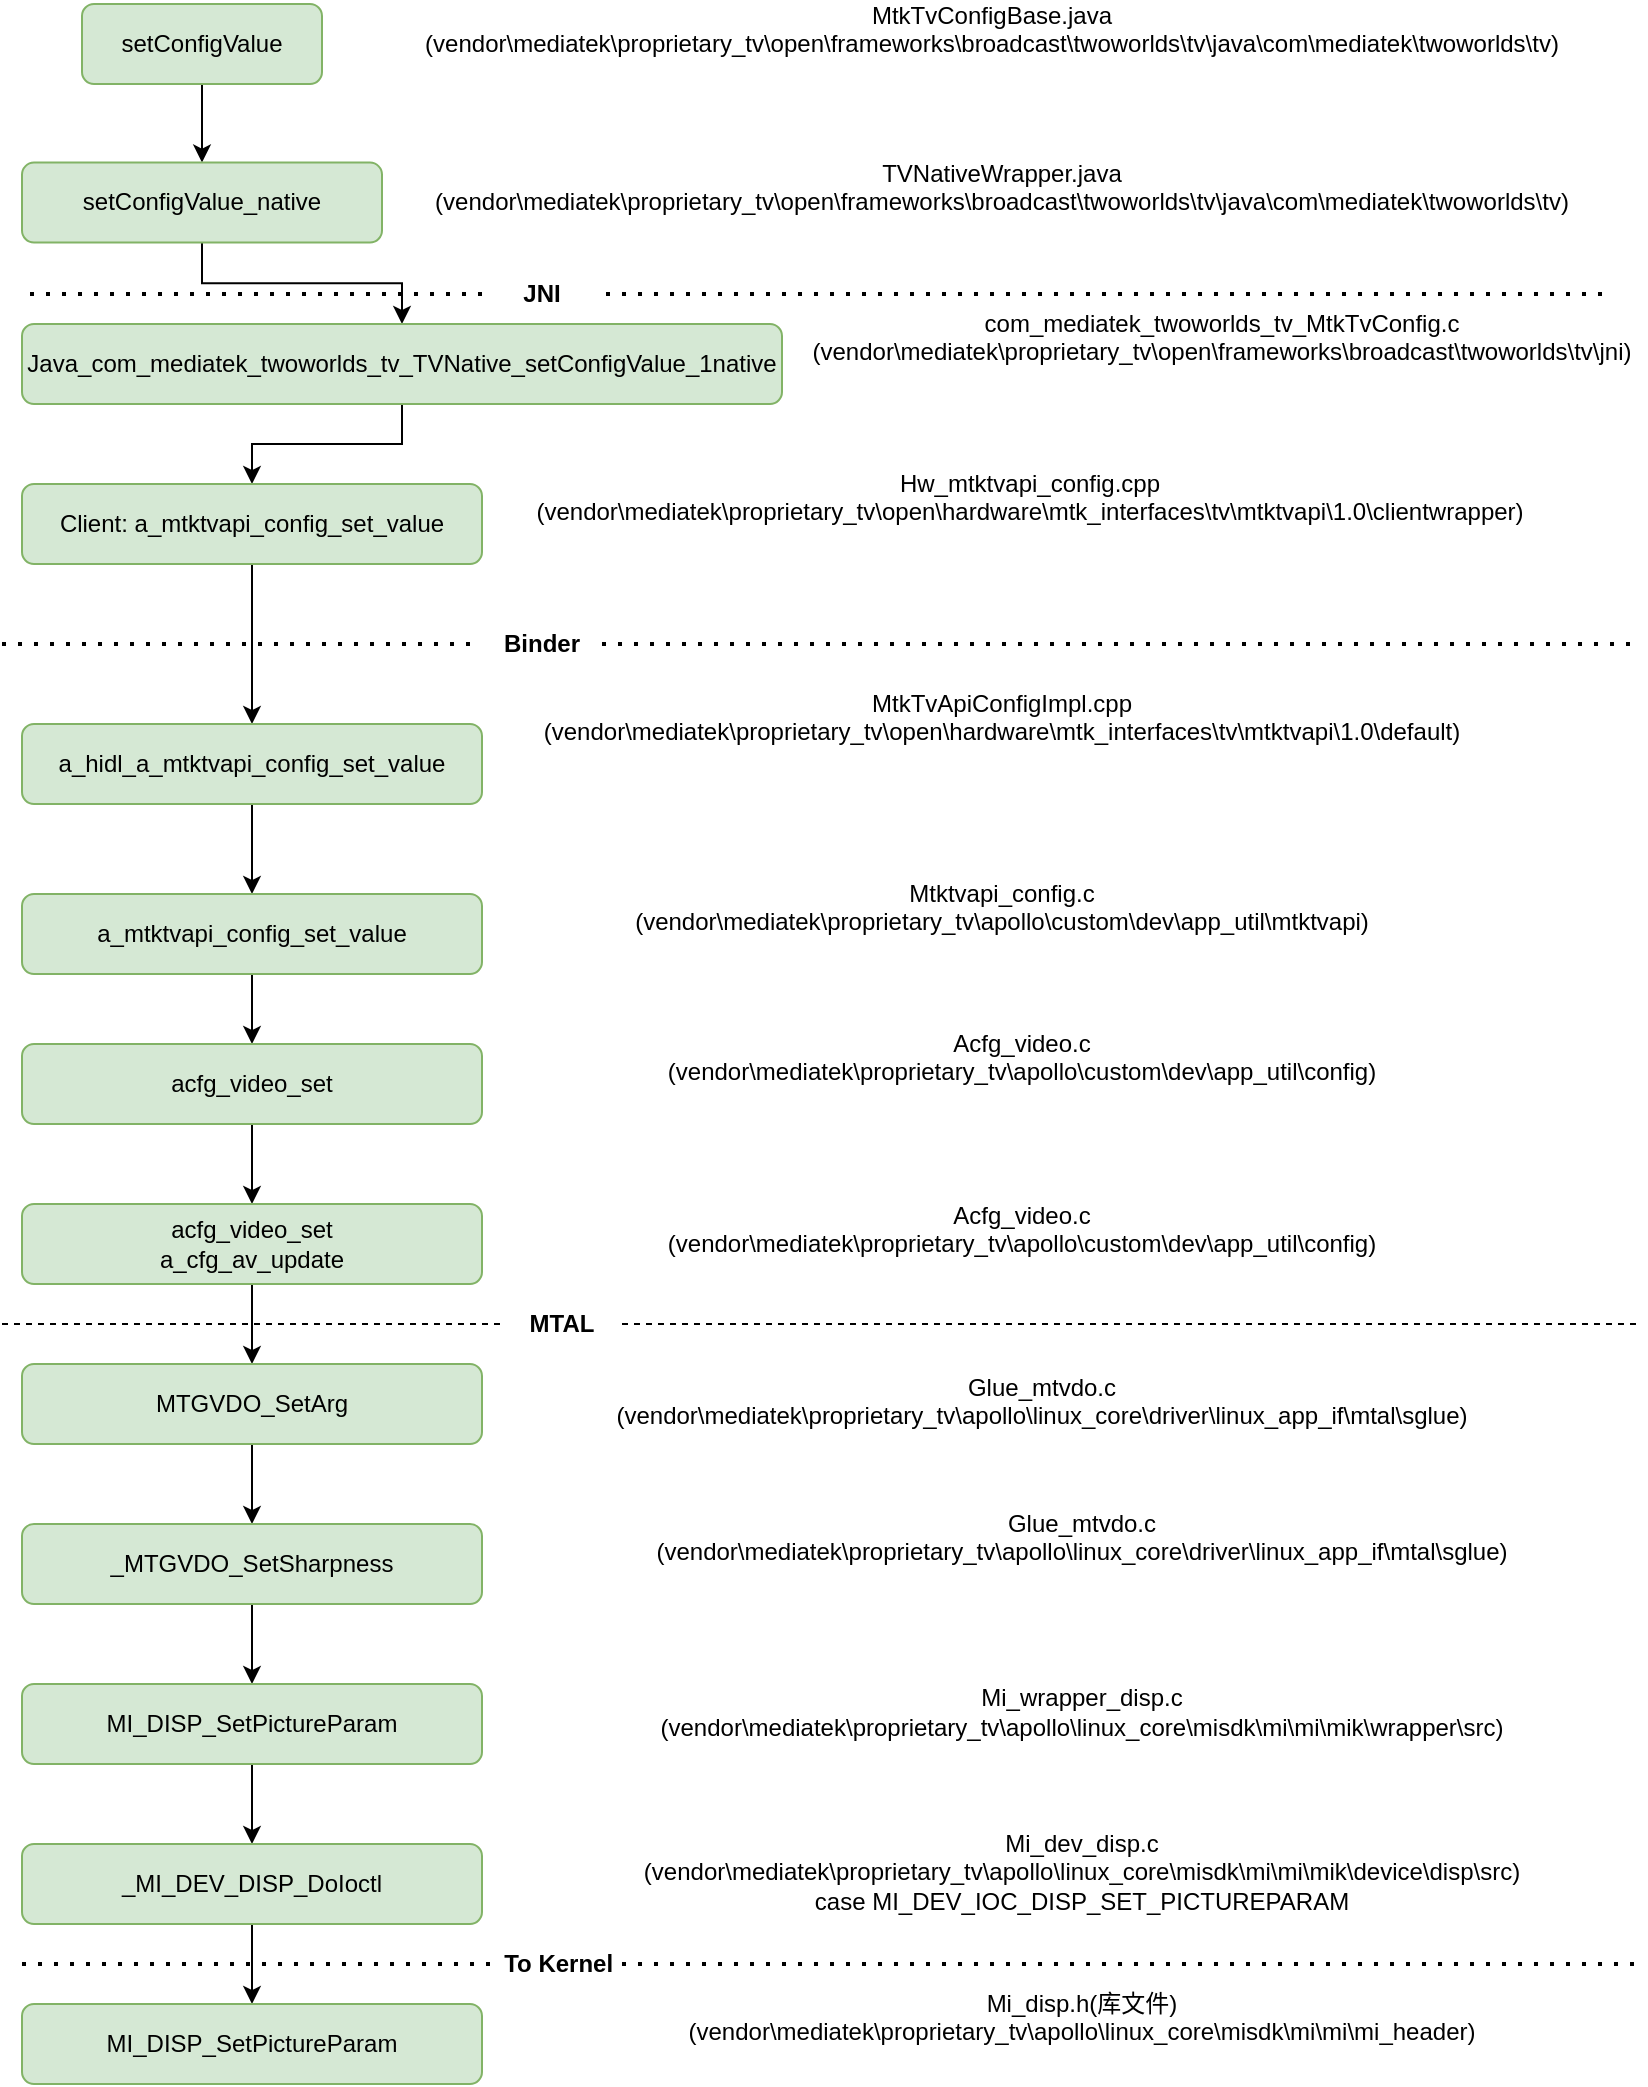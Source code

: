 <mxfile version="20.0.4" type="github">
  <diagram id="i-S-DeW-HnDHJZ4Ts8-F" name="Page-1">
    <mxGraphModel dx="1865" dy="1803" grid="0" gridSize="10" guides="1" tooltips="1" connect="1" arrows="1" fold="1" page="1" pageScale="1" pageWidth="827" pageHeight="1169" math="0" shadow="0">
      <root>
        <mxCell id="0" />
        <mxCell id="1" parent="0" />
        <mxCell id="2V859yG5IAHDhK3OwIjZ-3" value="" style="edgeStyle=orthogonalEdgeStyle;rounded=0;orthogonalLoop=1;jettySize=auto;html=1;" edge="1" parent="1" source="2V859yG5IAHDhK3OwIjZ-1" target="2V859yG5IAHDhK3OwIjZ-2">
          <mxGeometry relative="1" as="geometry" />
        </mxCell>
        <mxCell id="2V859yG5IAHDhK3OwIjZ-1" value="setConfigValue" style="rounded=1;whiteSpace=wrap;html=1;fillColor=#d5e8d4;strokeColor=#82b366;" vertex="1" parent="1">
          <mxGeometry x="30" width="120" height="40" as="geometry" />
        </mxCell>
        <mxCell id="2V859yG5IAHDhK3OwIjZ-8" value="" style="edgeStyle=orthogonalEdgeStyle;rounded=0;orthogonalLoop=1;jettySize=auto;html=1;" edge="1" parent="1" source="2V859yG5IAHDhK3OwIjZ-2" target="2V859yG5IAHDhK3OwIjZ-7">
          <mxGeometry relative="1" as="geometry" />
        </mxCell>
        <mxCell id="2V859yG5IAHDhK3OwIjZ-2" value="setConfigValue_native" style="rounded=1;whiteSpace=wrap;html=1;fillColor=#d5e8d4;strokeColor=#82b366;" vertex="1" parent="1">
          <mxGeometry y="79.29" width="180" height="40" as="geometry" />
        </mxCell>
        <mxCell id="2V859yG5IAHDhK3OwIjZ-4" value="&lt;div&gt;MtkTvConfigBase.java (vendor\mediatek\proprietary_tv\open\frameworks\broadcast\twoworlds\tv\java\com\mediatek\twoworlds\tv)&lt;/div&gt;&lt;div&gt;&lt;br&gt;&lt;/div&gt;" style="text;html=1;strokeColor=none;fillColor=none;align=center;verticalAlign=middle;whiteSpace=wrap;rounded=0;" vertex="1" parent="1">
          <mxGeometry x="380" y="5" width="210" height="30" as="geometry" />
        </mxCell>
        <mxCell id="2V859yG5IAHDhK3OwIjZ-5" value="&lt;div&gt;&lt;div&gt;TVNativeWrapper.java (vendor\mediatek\proprietary_tv\open\frameworks\broadcast\twoworlds\tv\java\com\mediatek\twoworlds\tv)&lt;span style=&quot;&quot;&gt;	&lt;/span&gt;&lt;/div&gt;&lt;/div&gt;&lt;div&gt;&lt;br&gt;&lt;/div&gt;" style="text;html=1;strokeColor=none;fillColor=none;align=center;verticalAlign=middle;whiteSpace=wrap;rounded=0;" vertex="1" parent="1">
          <mxGeometry x="390" y="85" width="200" height="28.58" as="geometry" />
        </mxCell>
        <mxCell id="2V859yG5IAHDhK3OwIjZ-14" value="" style="edgeStyle=orthogonalEdgeStyle;rounded=0;orthogonalLoop=1;jettySize=auto;html=1;" edge="1" parent="1" source="2V859yG5IAHDhK3OwIjZ-7" target="2V859yG5IAHDhK3OwIjZ-13">
          <mxGeometry relative="1" as="geometry" />
        </mxCell>
        <mxCell id="2V859yG5IAHDhK3OwIjZ-7" value="Java_com_mediatek_twoworlds_tv_TVNative_setConfigValue_1native" style="rounded=1;whiteSpace=wrap;html=1;fillColor=#d5e8d4;strokeColor=#82b366;" vertex="1" parent="1">
          <mxGeometry y="160" width="380" height="40" as="geometry" />
        </mxCell>
        <mxCell id="2V859yG5IAHDhK3OwIjZ-9" value="&lt;div&gt;&lt;div&gt;&lt;div&gt;com_mediatek_twoworlds_tv_MtkTvConfig.c (vendor\mediatek\proprietary_tv\open\frameworks\broadcast\twoworlds\tv\jni)&lt;span style=&quot;&quot;&gt;	&lt;/span&gt;&lt;/div&gt;&lt;/div&gt;&lt;/div&gt;&lt;div&gt;&lt;br&gt;&lt;/div&gt;" style="text;html=1;strokeColor=none;fillColor=none;align=center;verticalAlign=middle;whiteSpace=wrap;rounded=0;" vertex="1" parent="1">
          <mxGeometry x="500" y="160" width="200" height="28.58" as="geometry" />
        </mxCell>
        <mxCell id="2V859yG5IAHDhK3OwIjZ-10" value="" style="endArrow=none;dashed=1;html=1;dashPattern=1 3;strokeWidth=2;rounded=0;startArrow=none;" edge="1" parent="1" source="2V859yG5IAHDhK3OwIjZ-11">
          <mxGeometry width="50" height="50" relative="1" as="geometry">
            <mxPoint x="790" y="140" as="sourcePoint" />
            <mxPoint y="145" as="targetPoint" />
          </mxGeometry>
        </mxCell>
        <mxCell id="2V859yG5IAHDhK3OwIjZ-11" value="JNI" style="text;html=1;align=center;verticalAlign=middle;whiteSpace=wrap;rounded=0;fontStyle=1" vertex="1" parent="1">
          <mxGeometry x="230" y="130" width="60" height="30" as="geometry" />
        </mxCell>
        <mxCell id="2V859yG5IAHDhK3OwIjZ-12" value="" style="endArrow=none;dashed=1;html=1;dashPattern=1 3;strokeWidth=2;rounded=0;" edge="1" parent="1" target="2V859yG5IAHDhK3OwIjZ-11">
          <mxGeometry width="50" height="50" relative="1" as="geometry">
            <mxPoint x="790" y="145" as="sourcePoint" />
            <mxPoint y="140" as="targetPoint" />
          </mxGeometry>
        </mxCell>
        <mxCell id="2V859yG5IAHDhK3OwIjZ-19" value="" style="edgeStyle=orthogonalEdgeStyle;rounded=0;orthogonalLoop=1;jettySize=auto;html=1;" edge="1" parent="1" source="2V859yG5IAHDhK3OwIjZ-13" target="2V859yG5IAHDhK3OwIjZ-18">
          <mxGeometry relative="1" as="geometry" />
        </mxCell>
        <mxCell id="2V859yG5IAHDhK3OwIjZ-13" value="Client: a_mtktvapi_config_set_value" style="rounded=1;whiteSpace=wrap;html=1;fillColor=#d5e8d4;strokeColor=#82b366;" vertex="1" parent="1">
          <mxGeometry y="240" width="230" height="40" as="geometry" />
        </mxCell>
        <mxCell id="2V859yG5IAHDhK3OwIjZ-15" value="&lt;div&gt;&lt;div&gt;&lt;div&gt;&lt;div&gt;Hw_mtktvapi_config.cpp (vendor\mediatek\proprietary_tv\open\hardware\mtk_interfaces\tv\mtktvapi\1.0\clientwrapper)&lt;span style=&quot;&quot;&gt;	&lt;/span&gt;&lt;/div&gt;&lt;/div&gt;&lt;/div&gt;&lt;/div&gt;&lt;div&gt;&lt;br&gt;&lt;/div&gt;" style="text;html=1;strokeColor=none;fillColor=none;align=center;verticalAlign=middle;whiteSpace=wrap;rounded=0;" vertex="1" parent="1">
          <mxGeometry x="404" y="240" width="200" height="28.58" as="geometry" />
        </mxCell>
        <mxCell id="2V859yG5IAHDhK3OwIjZ-16" value="" style="endArrow=none;dashed=1;html=1;dashPattern=1 3;strokeWidth=2;rounded=0;startArrow=none;" edge="1" parent="1" source="2V859yG5IAHDhK3OwIjZ-20">
          <mxGeometry width="50" height="50" relative="1" as="geometry">
            <mxPoint x="-10" y="320" as="sourcePoint" />
            <mxPoint x="810" y="320" as="targetPoint" />
            <Array as="points" />
          </mxGeometry>
        </mxCell>
        <mxCell id="2V859yG5IAHDhK3OwIjZ-25" value="" style="edgeStyle=orthogonalEdgeStyle;rounded=0;orthogonalLoop=1;jettySize=auto;html=1;" edge="1" parent="1" source="2V859yG5IAHDhK3OwIjZ-18" target="2V859yG5IAHDhK3OwIjZ-24">
          <mxGeometry relative="1" as="geometry" />
        </mxCell>
        <mxCell id="2V859yG5IAHDhK3OwIjZ-18" value="a_hidl_a_mtktvapi_config_set_value" style="rounded=1;whiteSpace=wrap;html=1;fillColor=#d5e8d4;strokeColor=#82b366;" vertex="1" parent="1">
          <mxGeometry y="360" width="230" height="40" as="geometry" />
        </mxCell>
        <mxCell id="2V859yG5IAHDhK3OwIjZ-20" value="Binder" style="text;html=1;align=center;verticalAlign=middle;whiteSpace=wrap;rounded=0;fontStyle=1" vertex="1" parent="1">
          <mxGeometry x="230" y="300" width="60" height="40" as="geometry" />
        </mxCell>
        <mxCell id="2V859yG5IAHDhK3OwIjZ-21" value="" style="endArrow=none;dashed=1;html=1;dashPattern=1 3;strokeWidth=2;rounded=0;" edge="1" parent="1" target="2V859yG5IAHDhK3OwIjZ-20">
          <mxGeometry width="50" height="50" relative="1" as="geometry">
            <mxPoint x="-10" y="320" as="sourcePoint" />
            <mxPoint x="810" y="320" as="targetPoint" />
            <Array as="points" />
          </mxGeometry>
        </mxCell>
        <mxCell id="2V859yG5IAHDhK3OwIjZ-22" value="&lt;div&gt;&lt;div&gt;&lt;div&gt;&lt;div&gt;&lt;div&gt;MtkTvApiConfigImpl.cpp (vendor\mediatek\proprietary_tv\open\hardware\mtk_interfaces\tv\mtktvapi\1.0\default)&lt;span style=&quot;&quot;&gt;	&lt;/span&gt;&lt;/div&gt;&lt;/div&gt;&lt;/div&gt;&lt;/div&gt;&lt;/div&gt;&lt;div&gt;&lt;br&gt;&lt;/div&gt;" style="text;html=1;strokeColor=none;fillColor=none;align=center;verticalAlign=middle;whiteSpace=wrap;rounded=0;" vertex="1" parent="1">
          <mxGeometry x="390" y="350" width="200" height="28.58" as="geometry" />
        </mxCell>
        <mxCell id="2V859yG5IAHDhK3OwIjZ-23" value="&lt;div&gt;&lt;div&gt;&lt;div&gt;&lt;div&gt;&lt;div&gt;&lt;div&gt;Mtktvapi_config.c (vendor\mediatek\proprietary_tv\apollo\custom\dev\app_util\mtktvapi)&lt;span style=&quot;&quot;&gt;	&lt;/span&gt;&lt;/div&gt;&lt;/div&gt;&lt;/div&gt;&lt;/div&gt;&lt;/div&gt;&lt;/div&gt;&lt;div&gt;&lt;br&gt;&lt;/div&gt;" style="text;html=1;strokeColor=none;fillColor=none;align=center;verticalAlign=middle;whiteSpace=wrap;rounded=0;" vertex="1" parent="1">
          <mxGeometry x="390" y="445" width="200" height="28.58" as="geometry" />
        </mxCell>
        <mxCell id="2V859yG5IAHDhK3OwIjZ-28" value="" style="edgeStyle=orthogonalEdgeStyle;rounded=0;orthogonalLoop=1;jettySize=auto;html=1;" edge="1" parent="1" source="2V859yG5IAHDhK3OwIjZ-24" target="2V859yG5IAHDhK3OwIjZ-27">
          <mxGeometry relative="1" as="geometry" />
        </mxCell>
        <mxCell id="2V859yG5IAHDhK3OwIjZ-24" value="a_mtktvapi_config_set_value" style="rounded=1;whiteSpace=wrap;html=1;fillColor=#d5e8d4;strokeColor=#82b366;" vertex="1" parent="1">
          <mxGeometry y="445" width="230" height="40" as="geometry" />
        </mxCell>
        <mxCell id="2V859yG5IAHDhK3OwIjZ-26" value="&lt;div&gt;&lt;div&gt;&lt;div&gt;&lt;div&gt;&lt;div&gt;&lt;div&gt;&lt;div&gt;Acfg_video.c (vendor\mediatek\proprietary_tv\apollo\custom\dev\app_util\config)&lt;span style=&quot;&quot;&gt;	&lt;/span&gt;&lt;/div&gt;&lt;/div&gt;&lt;/div&gt;&lt;/div&gt;&lt;/div&gt;&lt;/div&gt;&lt;/div&gt;&lt;div&gt;&lt;br&gt;&lt;/div&gt;" style="text;html=1;strokeColor=none;fillColor=none;align=center;verticalAlign=middle;whiteSpace=wrap;rounded=0;" vertex="1" parent="1">
          <mxGeometry x="400" y="520" width="200" height="28.58" as="geometry" />
        </mxCell>
        <mxCell id="2V859yG5IAHDhK3OwIjZ-30" value="" style="edgeStyle=orthogonalEdgeStyle;rounded=0;orthogonalLoop=1;jettySize=auto;html=1;" edge="1" parent="1" source="2V859yG5IAHDhK3OwIjZ-27" target="2V859yG5IAHDhK3OwIjZ-29">
          <mxGeometry relative="1" as="geometry" />
        </mxCell>
        <mxCell id="2V859yG5IAHDhK3OwIjZ-27" value="acfg_video_set" style="rounded=1;whiteSpace=wrap;html=1;fillColor=#d5e8d4;strokeColor=#82b366;" vertex="1" parent="1">
          <mxGeometry y="520" width="230" height="40" as="geometry" />
        </mxCell>
        <mxCell id="2V859yG5IAHDhK3OwIjZ-33" value="" style="edgeStyle=orthogonalEdgeStyle;rounded=0;orthogonalLoop=1;jettySize=auto;html=1;" edge="1" parent="1" source="2V859yG5IAHDhK3OwIjZ-29" target="2V859yG5IAHDhK3OwIjZ-32">
          <mxGeometry relative="1" as="geometry" />
        </mxCell>
        <mxCell id="2V859yG5IAHDhK3OwIjZ-29" value="acfg_video_set&lt;br&gt;a_cfg_av_update" style="rounded=1;whiteSpace=wrap;html=1;fillColor=#d5e8d4;strokeColor=#82b366;" vertex="1" parent="1">
          <mxGeometry y="600" width="230" height="40" as="geometry" />
        </mxCell>
        <mxCell id="2V859yG5IAHDhK3OwIjZ-31" value="&lt;div&gt;&lt;div&gt;&lt;div&gt;&lt;div&gt;&lt;div&gt;&lt;div&gt;&lt;div&gt;Acfg_video.c (vendor\mediatek\proprietary_tv\apollo\custom\dev\app_util\config)&lt;span style=&quot;&quot;&gt;	&lt;/span&gt;&lt;/div&gt;&lt;/div&gt;&lt;/div&gt;&lt;/div&gt;&lt;/div&gt;&lt;/div&gt;&lt;/div&gt;&lt;div&gt;&lt;br&gt;&lt;/div&gt;" style="text;html=1;strokeColor=none;fillColor=none;align=center;verticalAlign=middle;whiteSpace=wrap;rounded=0;" vertex="1" parent="1">
          <mxGeometry x="400" y="605.71" width="200" height="28.58" as="geometry" />
        </mxCell>
        <mxCell id="2V859yG5IAHDhK3OwIjZ-36" value="" style="edgeStyle=orthogonalEdgeStyle;rounded=0;orthogonalLoop=1;jettySize=auto;html=1;" edge="1" parent="1" source="2V859yG5IAHDhK3OwIjZ-32" target="2V859yG5IAHDhK3OwIjZ-35">
          <mxGeometry relative="1" as="geometry" />
        </mxCell>
        <mxCell id="2V859yG5IAHDhK3OwIjZ-32" value="MTGVDO_SetArg" style="rounded=1;whiteSpace=wrap;html=1;fillColor=#d5e8d4;strokeColor=#82b366;" vertex="1" parent="1">
          <mxGeometry y="680" width="230" height="40" as="geometry" />
        </mxCell>
        <mxCell id="2V859yG5IAHDhK3OwIjZ-48" value="" style="edgeStyle=orthogonalEdgeStyle;rounded=0;orthogonalLoop=1;jettySize=auto;html=1;" edge="1" parent="1" source="2V859yG5IAHDhK3OwIjZ-35" target="2V859yG5IAHDhK3OwIjZ-47">
          <mxGeometry relative="1" as="geometry" />
        </mxCell>
        <mxCell id="2V859yG5IAHDhK3OwIjZ-35" value="_MTGVDO_SetSharpness" style="rounded=1;whiteSpace=wrap;html=1;fillColor=#d5e8d4;strokeColor=#82b366;" vertex="1" parent="1">
          <mxGeometry y="760" width="230" height="40" as="geometry" />
        </mxCell>
        <mxCell id="2V859yG5IAHDhK3OwIjZ-39" value="&lt;div&gt;&lt;div&gt;&lt;div&gt;&lt;div&gt;&lt;div&gt;&lt;div&gt;&lt;div&gt;&lt;div&gt;Glue_mtvdo.c (vendor\mediatek\proprietary_tv\apollo\linux_core\driver\linux_app_if\mtal\sglue)&lt;span style=&quot;&quot;&gt;	&lt;/span&gt;&lt;/div&gt;&lt;/div&gt;&lt;/div&gt;&lt;/div&gt;&lt;/div&gt;&lt;/div&gt;&lt;/div&gt;&lt;/div&gt;&lt;div&gt;&lt;br&gt;&lt;/div&gt;" style="text;html=1;strokeColor=none;fillColor=none;align=center;verticalAlign=middle;whiteSpace=wrap;rounded=0;" vertex="1" parent="1">
          <mxGeometry x="410" y="691.42" width="200" height="28.58" as="geometry" />
        </mxCell>
        <mxCell id="2V859yG5IAHDhK3OwIjZ-40" value="&lt;div&gt;&lt;div&gt;&lt;div&gt;&lt;div&gt;&lt;div&gt;&lt;div&gt;&lt;div&gt;&lt;div&gt;&lt;div&gt;Glue_mtvdo.c (vendor\mediatek\proprietary_tv\apollo\linux_core\driver\linux_app_if\mtal\sglue)&lt;span style=&quot;&quot;&gt;	&lt;/span&gt;&lt;/div&gt;&lt;/div&gt;&lt;/div&gt;&lt;/div&gt;&lt;/div&gt;&lt;/div&gt;&lt;/div&gt;&lt;/div&gt;&lt;/div&gt;&lt;div&gt;&lt;br&gt;&lt;/div&gt;" style="text;html=1;strokeColor=none;fillColor=none;align=center;verticalAlign=middle;whiteSpace=wrap;rounded=0;" vertex="1" parent="1">
          <mxGeometry x="430" y="760" width="200" height="28.58" as="geometry" />
        </mxCell>
        <mxCell id="2V859yG5IAHDhK3OwIjZ-41" value="" style="endArrow=none;dashed=1;html=1;rounded=0;startArrow=none;" edge="1" parent="1" source="2V859yG5IAHDhK3OwIjZ-43">
          <mxGeometry width="50" height="50" relative="1" as="geometry">
            <mxPoint x="-10" y="660" as="sourcePoint" />
            <mxPoint x="810" y="660" as="targetPoint" />
          </mxGeometry>
        </mxCell>
        <mxCell id="2V859yG5IAHDhK3OwIjZ-43" value="MTAL" style="text;html=1;align=center;verticalAlign=middle;whiteSpace=wrap;rounded=0;fontStyle=1" vertex="1" parent="1">
          <mxGeometry x="240" y="640" width="60" height="40" as="geometry" />
        </mxCell>
        <mxCell id="2V859yG5IAHDhK3OwIjZ-44" value="" style="endArrow=none;dashed=1;html=1;rounded=0;" edge="1" parent="1" target="2V859yG5IAHDhK3OwIjZ-43">
          <mxGeometry width="50" height="50" relative="1" as="geometry">
            <mxPoint x="-10" y="660" as="sourcePoint" />
            <mxPoint x="810" y="660" as="targetPoint" />
          </mxGeometry>
        </mxCell>
        <mxCell id="2V859yG5IAHDhK3OwIjZ-46" value="&lt;div&gt;&lt;div&gt;&lt;div&gt;&lt;div&gt;&lt;div&gt;&lt;div&gt;&lt;div&gt;&lt;div&gt;&lt;div&gt;&lt;div&gt;Mi_wrapper_disp.c (vendor\mediatek\proprietary_tv\apollo\linux_core\misdk\mi\mi\mik\wrapper\src)&lt;span style=&quot;&quot;&gt;&lt;/span&gt;&lt;/div&gt;&lt;/div&gt;&lt;/div&gt;&lt;/div&gt;&lt;/div&gt;&lt;/div&gt;&lt;/div&gt;&lt;/div&gt;&lt;/div&gt;&lt;/div&gt;" style="text;html=1;strokeColor=none;fillColor=none;align=center;verticalAlign=middle;whiteSpace=wrap;rounded=0;" vertex="1" parent="1">
          <mxGeometry x="430" y="840" width="200" height="28.58" as="geometry" />
        </mxCell>
        <mxCell id="2V859yG5IAHDhK3OwIjZ-52" value="" style="edgeStyle=orthogonalEdgeStyle;rounded=0;orthogonalLoop=1;jettySize=auto;html=1;" edge="1" parent="1" source="2V859yG5IAHDhK3OwIjZ-47" target="2V859yG5IAHDhK3OwIjZ-51">
          <mxGeometry relative="1" as="geometry" />
        </mxCell>
        <mxCell id="2V859yG5IAHDhK3OwIjZ-47" value="MI_DISP_SetPictureParam" style="rounded=1;whiteSpace=wrap;html=1;fillColor=#d5e8d4;strokeColor=#82b366;" vertex="1" parent="1">
          <mxGeometry y="840" width="230" height="40" as="geometry" />
        </mxCell>
        <mxCell id="2V859yG5IAHDhK3OwIjZ-55" value="" style="edgeStyle=orthogonalEdgeStyle;rounded=0;orthogonalLoop=1;jettySize=auto;html=1;" edge="1" parent="1" source="2V859yG5IAHDhK3OwIjZ-51" target="2V859yG5IAHDhK3OwIjZ-54">
          <mxGeometry relative="1" as="geometry" />
        </mxCell>
        <mxCell id="2V859yG5IAHDhK3OwIjZ-51" value="_MI_DEV_DISP_DoIoctl" style="rounded=1;whiteSpace=wrap;html=1;fillColor=#d5e8d4;strokeColor=#82b366;" vertex="1" parent="1">
          <mxGeometry y="920" width="230" height="40" as="geometry" />
        </mxCell>
        <mxCell id="2V859yG5IAHDhK3OwIjZ-53" value="&lt;div&gt;&lt;div&gt;&lt;div&gt;&lt;div&gt;&lt;div&gt;&lt;div&gt;&lt;div&gt;&lt;div&gt;&lt;div&gt;&lt;div&gt;&lt;div&gt;Mi_dev_disp.c (vendor\mediatek\proprietary_tv\apollo\linux_core\misdk\mi\mi\mik\device\disp\src)&lt;span style=&quot;&quot;&gt;	&lt;/span&gt;&lt;/div&gt;&lt;/div&gt;&lt;/div&gt;&lt;/div&gt;&lt;/div&gt;&lt;/div&gt;&lt;/div&gt;&lt;/div&gt;&lt;/div&gt;&lt;/div&gt;&lt;/div&gt;&lt;div&gt;case MI_DEV_IOC_DISP_SET_PICTUREPARAM&lt;br&gt;&lt;/div&gt;" style="text;html=1;strokeColor=none;fillColor=none;align=center;verticalAlign=middle;whiteSpace=wrap;rounded=0;" vertex="1" parent="1">
          <mxGeometry x="430" y="920" width="200" height="28.58" as="geometry" />
        </mxCell>
        <mxCell id="2V859yG5IAHDhK3OwIjZ-54" value="MI_DISP_SetPictureParam" style="rounded=1;whiteSpace=wrap;html=1;fillColor=#d5e8d4;strokeColor=#82b366;" vertex="1" parent="1">
          <mxGeometry y="1000" width="230" height="40" as="geometry" />
        </mxCell>
        <mxCell id="2V859yG5IAHDhK3OwIjZ-56" value="&lt;div&gt;&lt;div&gt;&lt;div&gt;&lt;div&gt;&lt;div&gt;&lt;div&gt;&lt;div&gt;&lt;div&gt;&lt;div&gt;&lt;div&gt;&lt;div&gt;&lt;div&gt;Mi_disp.h(库文件) (vendor\mediatek\proprietary_tv\apollo\linux_core\misdk\mi\mi\mi_header)&lt;span style=&quot;&quot;&gt;	&lt;/span&gt;&lt;/div&gt;&lt;/div&gt;&lt;/div&gt;&lt;/div&gt;&lt;/div&gt;&lt;/div&gt;&lt;/div&gt;&lt;/div&gt;&lt;/div&gt;&lt;/div&gt;&lt;/div&gt;&lt;/div&gt;&lt;div&gt;&lt;br&gt;&lt;/div&gt;" style="text;html=1;strokeColor=none;fillColor=none;align=center;verticalAlign=middle;whiteSpace=wrap;rounded=0;" vertex="1" parent="1">
          <mxGeometry x="430" y="1000" width="200" height="28.58" as="geometry" />
        </mxCell>
        <mxCell id="2V859yG5IAHDhK3OwIjZ-62" value="" style="endArrow=none;dashed=1;html=1;dashPattern=1 3;strokeWidth=2;rounded=0;startArrow=none;" edge="1" parent="1" source="2V859yG5IAHDhK3OwIjZ-63">
          <mxGeometry width="50" height="50" relative="1" as="geometry">
            <mxPoint y="980" as="sourcePoint" />
            <mxPoint x="810" y="980" as="targetPoint" />
          </mxGeometry>
        </mxCell>
        <mxCell id="2V859yG5IAHDhK3OwIjZ-63" value="To Kernel&amp;nbsp;" style="text;html=1;align=center;verticalAlign=middle;whiteSpace=wrap;rounded=0;fontStyle=1" vertex="1" parent="1">
          <mxGeometry x="240" y="960" width="60" height="40" as="geometry" />
        </mxCell>
        <mxCell id="2V859yG5IAHDhK3OwIjZ-64" value="" style="endArrow=none;dashed=1;html=1;dashPattern=1 3;strokeWidth=2;rounded=0;" edge="1" parent="1" target="2V859yG5IAHDhK3OwIjZ-63">
          <mxGeometry width="50" height="50" relative="1" as="geometry">
            <mxPoint y="980" as="sourcePoint" />
            <mxPoint x="830" y="980" as="targetPoint" />
          </mxGeometry>
        </mxCell>
      </root>
    </mxGraphModel>
  </diagram>
</mxfile>
